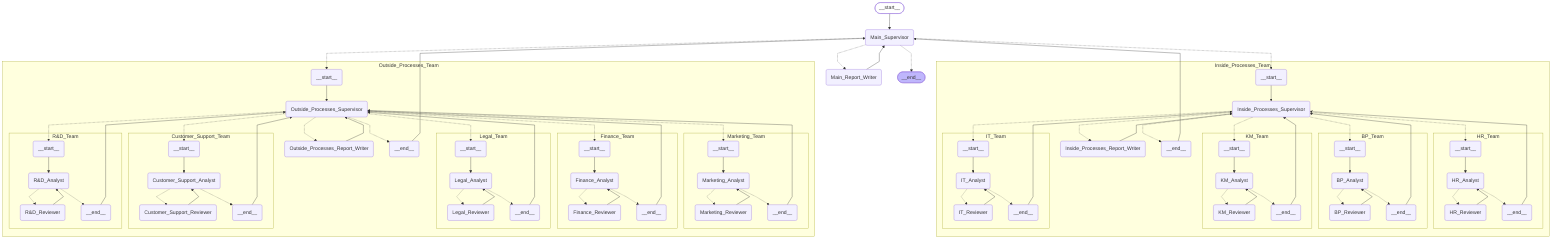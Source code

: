 %%{init: {'flowchart': {'curve': 'linear'}}}%%
graph TD;
	__start__([<p>__start__</p>]):::first
	Main_Supervisor(Main_Supervisor)
	Main_Report_Writer(Main_Report_Writer)
	Inside_Processes_Team___start__(<p>__start__</p>)
	Inside_Processes_Team_Inside_Processes_Supervisor(Inside_Processes_Supervisor)
	Inside_Processes_Team_Inside_Processes_Report_Writer(Inside_Processes_Report_Writer)
	Inside_Processes_Team_HR_Team___start__(<p>__start__</p>)
	Inside_Processes_Team_HR_Team_HR_Analyst(HR_Analyst)
	Inside_Processes_Team_HR_Team_HR_Reviewer(HR_Reviewer)
	Inside_Processes_Team_HR_Team___end__(<p>__end__</p>)
	Inside_Processes_Team_BP_Team___start__(<p>__start__</p>)
	Inside_Processes_Team_BP_Team_BP_Analyst(BP_Analyst)
	Inside_Processes_Team_BP_Team_BP_Reviewer(BP_Reviewer)
	Inside_Processes_Team_BP_Team___end__(<p>__end__</p>)
	Inside_Processes_Team_KM_Team___start__(<p>__start__</p>)
	Inside_Processes_Team_KM_Team_KM_Analyst(KM_Analyst)
	Inside_Processes_Team_KM_Team_KM_Reviewer(KM_Reviewer)
	Inside_Processes_Team_KM_Team___end__(<p>__end__</p>)
	Inside_Processes_Team_IT_Team___start__(<p>__start__</p>)
	Inside_Processes_Team_IT_Team_IT_Analyst(IT_Analyst)
	Inside_Processes_Team_IT_Team_IT_Reviewer(IT_Reviewer)
	Inside_Processes_Team_IT_Team___end__(<p>__end__</p>)
	Inside_Processes_Team___end__(<p>__end__</p>)
	Outside_Processes_Team___start__(<p>__start__</p>)
	Outside_Processes_Team_Outside_Processes_Supervisor(Outside_Processes_Supervisor)
	Outside_Processes_Team_Outside_Processes_Report_Writer(Outside_Processes_Report_Writer)
	Outside_Processes_Team_Marketing_Team___start__(<p>__start__</p>)
	Outside_Processes_Team_Marketing_Team_Marketing_Analyst(Marketing_Analyst)
	Outside_Processes_Team_Marketing_Team_Marketing_Reviewer(Marketing_Reviewer)
	Outside_Processes_Team_Marketing_Team___end__(<p>__end__</p>)
	Outside_Processes_Team_Finance_Team___start__(<p>__start__</p>)
	Outside_Processes_Team_Finance_Team_Finance_Analyst(Finance_Analyst)
	Outside_Processes_Team_Finance_Team_Finance_Reviewer(Finance_Reviewer)
	Outside_Processes_Team_Finance_Team___end__(<p>__end__</p>)
	Outside_Processes_Team_Legal_Team___start__(<p>__start__</p>)
	Outside_Processes_Team_Legal_Team_Legal_Analyst(Legal_Analyst)
	Outside_Processes_Team_Legal_Team_Legal_Reviewer(Legal_Reviewer)
	Outside_Processes_Team_Legal_Team___end__(<p>__end__</p>)
	Outside_Processes_Team_Customer_Support_Team___start__(<p>__start__</p>)
	Outside_Processes_Team_Customer_Support_Team_Customer_Support_Analyst(Customer_Support_Analyst)
	Outside_Processes_Team_Customer_Support_Team_Customer_Support_Reviewer(Customer_Support_Reviewer)
	Outside_Processes_Team_Customer_Support_Team___end__(<p>__end__</p>)
	Outside_Processes_Team_R_D_Team___start__(<p>__start__</p>)
	Outside_Processes_Team_R_D_Team_R_D_Analyst(R&D_Analyst)
	Outside_Processes_Team_R_D_Team_R_D_Reviewer(R&D_Reviewer)
	Outside_Processes_Team_R_D_Team___end__(<p>__end__</p>)
	Outside_Processes_Team___end__(<p>__end__</p>)
	__end__([<p>__end__</p>]):::last
	Inside_Processes_Team___end__ --> Main_Supervisor;
	Main_Report_Writer --> Main_Supervisor;
	Outside_Processes_Team___end__ --> Main_Supervisor;
	__start__ --> Main_Supervisor;
	Main_Supervisor -.-> Inside_Processes_Team___start__;
	Main_Supervisor -.-> Outside_Processes_Team___start__;
	Main_Supervisor -.-> Main_Report_Writer;
	Main_Supervisor -.-> __end__;
	subgraph Inside_Processes_Team
	Inside_Processes_Team_BP_Team___end__ --> Inside_Processes_Team_Inside_Processes_Supervisor;
	Inside_Processes_Team_HR_Team___end__ --> Inside_Processes_Team_Inside_Processes_Supervisor;
	Inside_Processes_Team_IT_Team___end__ --> Inside_Processes_Team_Inside_Processes_Supervisor;
	Inside_Processes_Team_Inside_Processes_Report_Writer --> Inside_Processes_Team_Inside_Processes_Supervisor;
	Inside_Processes_Team_KM_Team___end__ --> Inside_Processes_Team_Inside_Processes_Supervisor;
	Inside_Processes_Team___start__ --> Inside_Processes_Team_Inside_Processes_Supervisor;
	Inside_Processes_Team_Inside_Processes_Supervisor -.-> Inside_Processes_Team_HR_Team___start__;
	Inside_Processes_Team_Inside_Processes_Supervisor -.-> Inside_Processes_Team_BP_Team___start__;
	Inside_Processes_Team_Inside_Processes_Supervisor -.-> Inside_Processes_Team_KM_Team___start__;
	Inside_Processes_Team_Inside_Processes_Supervisor -.-> Inside_Processes_Team_IT_Team___start__;
	Inside_Processes_Team_Inside_Processes_Supervisor -.-> Inside_Processes_Team_Inside_Processes_Report_Writer;
	Inside_Processes_Team_Inside_Processes_Supervisor -.-> Inside_Processes_Team___end__;
	subgraph HR_Team
	Inside_Processes_Team_HR_Team_HR_Reviewer --> Inside_Processes_Team_HR_Team_HR_Analyst;
	Inside_Processes_Team_HR_Team___start__ --> Inside_Processes_Team_HR_Team_HR_Analyst;
	Inside_Processes_Team_HR_Team_HR_Analyst -.-> Inside_Processes_Team_HR_Team_HR_Reviewer;
	Inside_Processes_Team_HR_Team_HR_Analyst -.-> Inside_Processes_Team_HR_Team___end__;
	end
	subgraph BP_Team
	Inside_Processes_Team_BP_Team_BP_Reviewer --> Inside_Processes_Team_BP_Team_BP_Analyst;
	Inside_Processes_Team_BP_Team___start__ --> Inside_Processes_Team_BP_Team_BP_Analyst;
	Inside_Processes_Team_BP_Team_BP_Analyst -.-> Inside_Processes_Team_BP_Team_BP_Reviewer;
	Inside_Processes_Team_BP_Team_BP_Analyst -.-> Inside_Processes_Team_BP_Team___end__;
	end
	subgraph KM_Team
	Inside_Processes_Team_KM_Team_KM_Reviewer --> Inside_Processes_Team_KM_Team_KM_Analyst;
	Inside_Processes_Team_KM_Team___start__ --> Inside_Processes_Team_KM_Team_KM_Analyst;
	Inside_Processes_Team_KM_Team_KM_Analyst -.-> Inside_Processes_Team_KM_Team_KM_Reviewer;
	Inside_Processes_Team_KM_Team_KM_Analyst -.-> Inside_Processes_Team_KM_Team___end__;
	end
	subgraph IT_Team
	Inside_Processes_Team_IT_Team_IT_Reviewer --> Inside_Processes_Team_IT_Team_IT_Analyst;
	Inside_Processes_Team_IT_Team___start__ --> Inside_Processes_Team_IT_Team_IT_Analyst;
	Inside_Processes_Team_IT_Team_IT_Analyst -.-> Inside_Processes_Team_IT_Team_IT_Reviewer;
	Inside_Processes_Team_IT_Team_IT_Analyst -.-> Inside_Processes_Team_IT_Team___end__;
	end
	end
	subgraph Outside_Processes_Team
	Outside_Processes_Team_Customer_Support_Team___end__ --> Outside_Processes_Team_Outside_Processes_Supervisor;
	Outside_Processes_Team_Finance_Team___end__ --> Outside_Processes_Team_Outside_Processes_Supervisor;
	Outside_Processes_Team_Legal_Team___end__ --> Outside_Processes_Team_Outside_Processes_Supervisor;
	Outside_Processes_Team_Marketing_Team___end__ --> Outside_Processes_Team_Outside_Processes_Supervisor;
	Outside_Processes_Team_Outside_Processes_Report_Writer --> Outside_Processes_Team_Outside_Processes_Supervisor;
	Outside_Processes_Team_R_D_Team___end__ --> Outside_Processes_Team_Outside_Processes_Supervisor;
	Outside_Processes_Team___start__ --> Outside_Processes_Team_Outside_Processes_Supervisor;
	Outside_Processes_Team_Outside_Processes_Supervisor -.-> Outside_Processes_Team_Marketing_Team___start__;
	Outside_Processes_Team_Outside_Processes_Supervisor -.-> Outside_Processes_Team_Finance_Team___start__;
	Outside_Processes_Team_Outside_Processes_Supervisor -.-> Outside_Processes_Team_Legal_Team___start__;
	Outside_Processes_Team_Outside_Processes_Supervisor -.-> Outside_Processes_Team_Customer_Support_Team___start__;
	Outside_Processes_Team_Outside_Processes_Supervisor -.-> Outside_Processes_Team_R_D_Team___start__;
	Outside_Processes_Team_Outside_Processes_Supervisor -.-> Outside_Processes_Team_Outside_Processes_Report_Writer;
	Outside_Processes_Team_Outside_Processes_Supervisor -.-> Outside_Processes_Team___end__;
	subgraph Marketing_Team
	Outside_Processes_Team_Marketing_Team_Marketing_Reviewer --> Outside_Processes_Team_Marketing_Team_Marketing_Analyst;
	Outside_Processes_Team_Marketing_Team___start__ --> Outside_Processes_Team_Marketing_Team_Marketing_Analyst;
	Outside_Processes_Team_Marketing_Team_Marketing_Analyst -.-> Outside_Processes_Team_Marketing_Team_Marketing_Reviewer;
	Outside_Processes_Team_Marketing_Team_Marketing_Analyst -.-> Outside_Processes_Team_Marketing_Team___end__;
	end
	subgraph Finance_Team
	Outside_Processes_Team_Finance_Team_Finance_Reviewer --> Outside_Processes_Team_Finance_Team_Finance_Analyst;
	Outside_Processes_Team_Finance_Team___start__ --> Outside_Processes_Team_Finance_Team_Finance_Analyst;
	Outside_Processes_Team_Finance_Team_Finance_Analyst -.-> Outside_Processes_Team_Finance_Team_Finance_Reviewer;
	Outside_Processes_Team_Finance_Team_Finance_Analyst -.-> Outside_Processes_Team_Finance_Team___end__;
	end
	subgraph Legal_Team
	Outside_Processes_Team_Legal_Team_Legal_Reviewer --> Outside_Processes_Team_Legal_Team_Legal_Analyst;
	Outside_Processes_Team_Legal_Team___start__ --> Outside_Processes_Team_Legal_Team_Legal_Analyst;
	Outside_Processes_Team_Legal_Team_Legal_Analyst -.-> Outside_Processes_Team_Legal_Team_Legal_Reviewer;
	Outside_Processes_Team_Legal_Team_Legal_Analyst -.-> Outside_Processes_Team_Legal_Team___end__;
	end
	subgraph Customer_Support_Team
	Outside_Processes_Team_Customer_Support_Team_Customer_Support_Reviewer --> Outside_Processes_Team_Customer_Support_Team_Customer_Support_Analyst;
	Outside_Processes_Team_Customer_Support_Team___start__ --> Outside_Processes_Team_Customer_Support_Team_Customer_Support_Analyst;
	Outside_Processes_Team_Customer_Support_Team_Customer_Support_Analyst -.-> Outside_Processes_Team_Customer_Support_Team_Customer_Support_Reviewer;
	Outside_Processes_Team_Customer_Support_Team_Customer_Support_Analyst -.-> Outside_Processes_Team_Customer_Support_Team___end__;
	end
	subgraph R&D_Team
	Outside_Processes_Team_R_D_Team_R_D_Reviewer --> Outside_Processes_Team_R_D_Team_R_D_Analyst;
	Outside_Processes_Team_R_D_Team___start__ --> Outside_Processes_Team_R_D_Team_R_D_Analyst;
	Outside_Processes_Team_R_D_Team_R_D_Analyst -.-> Outside_Processes_Team_R_D_Team_R_D_Reviewer;
	Outside_Processes_Team_R_D_Team_R_D_Analyst -.-> Outside_Processes_Team_R_D_Team___end__;
	end
	end
	classDef default fill:#f2f0ff,line-height:1.2
	classDef first fill-opacity:0
	classDef last fill:#bfb6fc